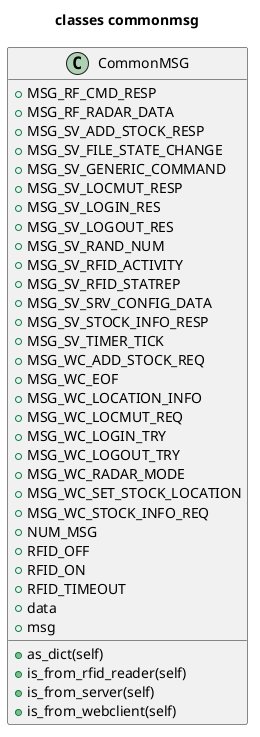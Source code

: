 @startuml
title classes commonmsg
class CommonMSG {
    +MSG_RF_CMD_RESP
    +MSG_RF_RADAR_DATA
    +MSG_SV_ADD_STOCK_RESP
    +MSG_SV_FILE_STATE_CHANGE
    +MSG_SV_GENERIC_COMMAND
    +MSG_SV_LOCMUT_RESP
    +MSG_SV_LOGIN_RES
    +MSG_SV_LOGOUT_RES
    +MSG_SV_RAND_NUM
    +MSG_SV_RFID_ACTIVITY
    +MSG_SV_RFID_STATREP
    +MSG_SV_SRV_CONFIG_DATA
    +MSG_SV_STOCK_INFO_RESP
    +MSG_SV_TIMER_TICK
    +MSG_WC_ADD_STOCK_REQ
    +MSG_WC_EOF
    +MSG_WC_LOCATION_INFO
    +MSG_WC_LOCMUT_REQ
    +MSG_WC_LOGIN_TRY
    +MSG_WC_LOGOUT_TRY
    +MSG_WC_RADAR_MODE
    +MSG_WC_SET_STOCK_LOCATION
    +MSG_WC_STOCK_INFO_REQ
    +NUM_MSG
    +RFID_OFF
    +RFID_ON
    +RFID_TIMEOUT
    +data
    +msg
    +as_dict(self)
    +is_from_rfid_reader(self)
    +is_from_server(self)
    +is_from_webclient(self)
}


@enduml
